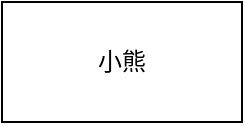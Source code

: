 <mxfile version="21.6.1" type="github">
  <diagram name="第 1 页" id="6t4L1M5FkBROm4RmHd7e">
    <mxGraphModel dx="864" dy="479" grid="1" gridSize="10" guides="1" tooltips="1" connect="1" arrows="1" fold="1" page="1" pageScale="1" pageWidth="827" pageHeight="1169" math="0" shadow="0">
      <root>
        <mxCell id="0" />
        <mxCell id="1" parent="0" />
        <mxCell id="3PiuCJjX6KnGx0BH8cyp-1" value="小熊" style="rounded=0;whiteSpace=wrap;html=1;" vertex="1" parent="1">
          <mxGeometry x="160" y="60" width="120" height="60" as="geometry" />
        </mxCell>
      </root>
    </mxGraphModel>
  </diagram>
</mxfile>
